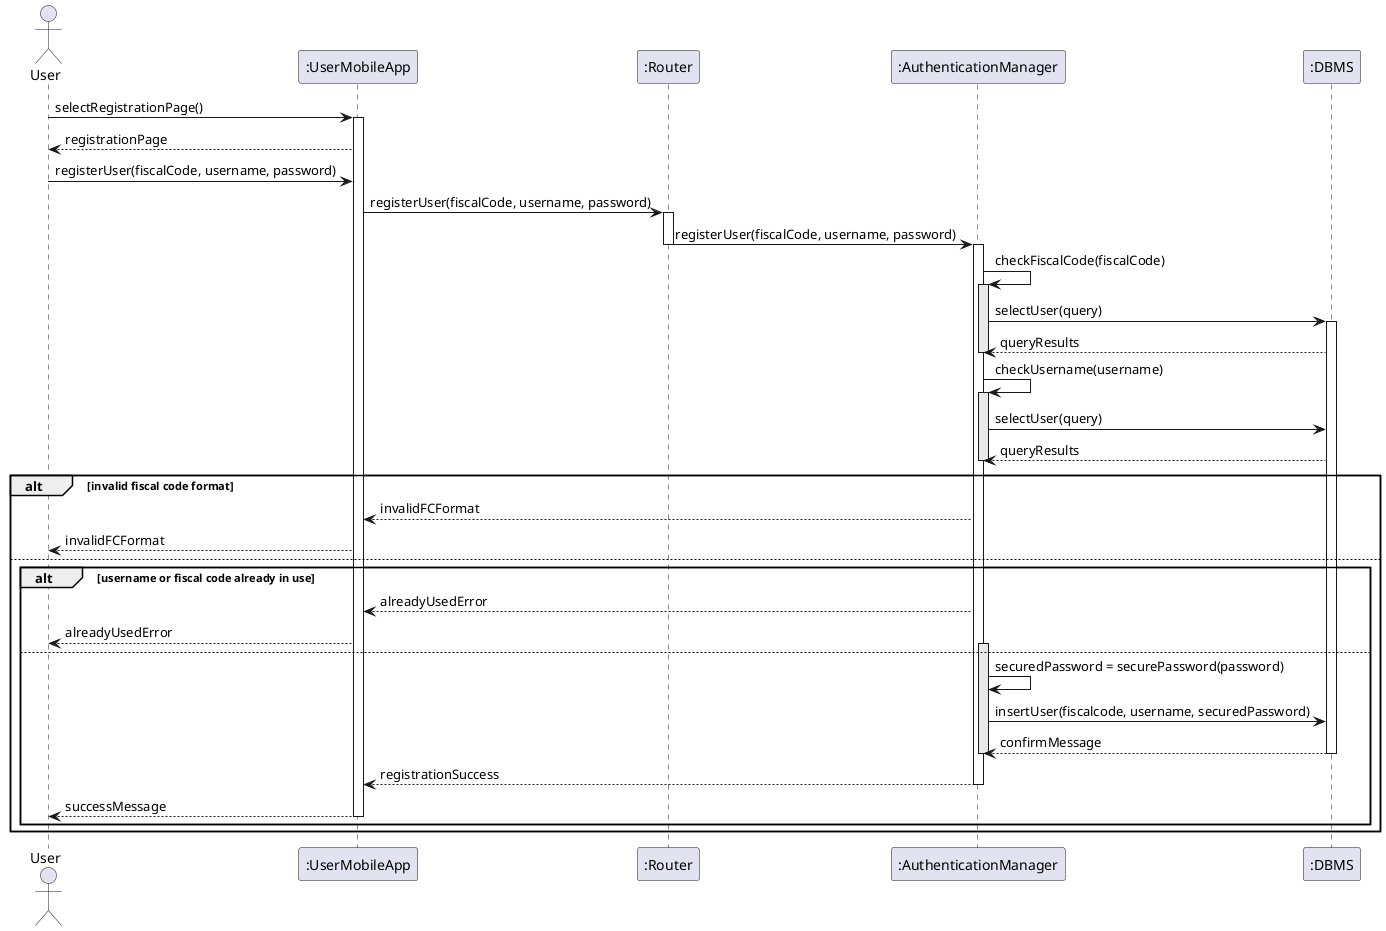 @startuml dd_sequence_diagram_uc_1_1
skinparam Shadowing false

actor User as U
participant ":UserMobileApp" as UMA
participant ":Router" as R
participant ":AuthenticationManager" as AM
participant ":DBMS" as DBMS

U -> UMA : selectRegistrationPage()
activate UMA
UMA --> U: registrationPage
U -> UMA : registerUser(fiscalCode, username, password)
UMA -> R : registerUser(fiscalCode, username, password)
activate R
R -> AM : registerUser(fiscalCode, username, password)
deactivate R
activate AM
AM -> AM : checkFiscalCode(fiscalCode)
activate AM #e8e8e8
AM -> DBMS : selectUser(query)
activate DBMS
DBMS --> AM : queryResults
deactivate AM
AM -> AM : checkUsername(username)
activate AM #e8e8e8
AM -> DBMS : selectUser(query)
DBMS --> AM : queryResults
deactivate AM
alt invalid fiscal code format
AM --> UMA : invalidFCFormat
UMA --> U : invalidFCFormat
else
alt username or fiscal code already in use
AM --> UMA : alreadyUsedError
UMA --> U : alreadyUsedError
else
activate AM #e8e8e8
AM -> AM : securedPassword = securePassword(password)
AM -> DBMS : insertUser(fiscalcode, username, securedPassword)
DBMS --> AM : confirmMessage
deactivate DBMS
deactivate AM
AM --> UMA : registrationSuccess
deactivate AM
UMA --> U : successMessage
deactivate UMA
end
end

@enduml